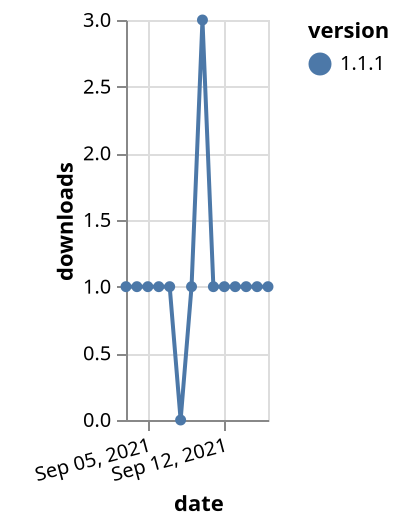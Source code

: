 {"$schema": "https://vega.github.io/schema/vega-lite/v5.json", "description": "A simple bar chart with embedded data.", "data": {"values": [{"date": "2021-09-03", "total": 260, "delta": 1, "version": "1.1.1"}, {"date": "2021-09-04", "total": 261, "delta": 1, "version": "1.1.1"}, {"date": "2021-09-05", "total": 262, "delta": 1, "version": "1.1.1"}, {"date": "2021-09-06", "total": 263, "delta": 1, "version": "1.1.1"}, {"date": "2021-09-07", "total": 264, "delta": 1, "version": "1.1.1"}, {"date": "2021-09-08", "total": 264, "delta": 0, "version": "1.1.1"}, {"date": "2021-09-09", "total": 265, "delta": 1, "version": "1.1.1"}, {"date": "2021-09-10", "total": 268, "delta": 3, "version": "1.1.1"}, {"date": "2021-09-11", "total": 269, "delta": 1, "version": "1.1.1"}, {"date": "2021-09-12", "total": 270, "delta": 1, "version": "1.1.1"}, {"date": "2021-09-13", "total": 271, "delta": 1, "version": "1.1.1"}, {"date": "2021-09-14", "total": 272, "delta": 1, "version": "1.1.1"}, {"date": "2021-09-15", "total": 273, "delta": 1, "version": "1.1.1"}, {"date": "2021-09-16", "total": 274, "delta": 1, "version": "1.1.1"}]}, "width": "container", "mark": {"type": "line", "point": {"filled": true}}, "encoding": {"x": {"field": "date", "type": "temporal", "timeUnit": "yearmonthdate", "title": "date", "axis": {"labelAngle": -15}}, "y": {"field": "delta", "type": "quantitative", "title": "downloads"}, "color": {"field": "version", "type": "nominal"}, "tooltip": {"field": "delta"}}}